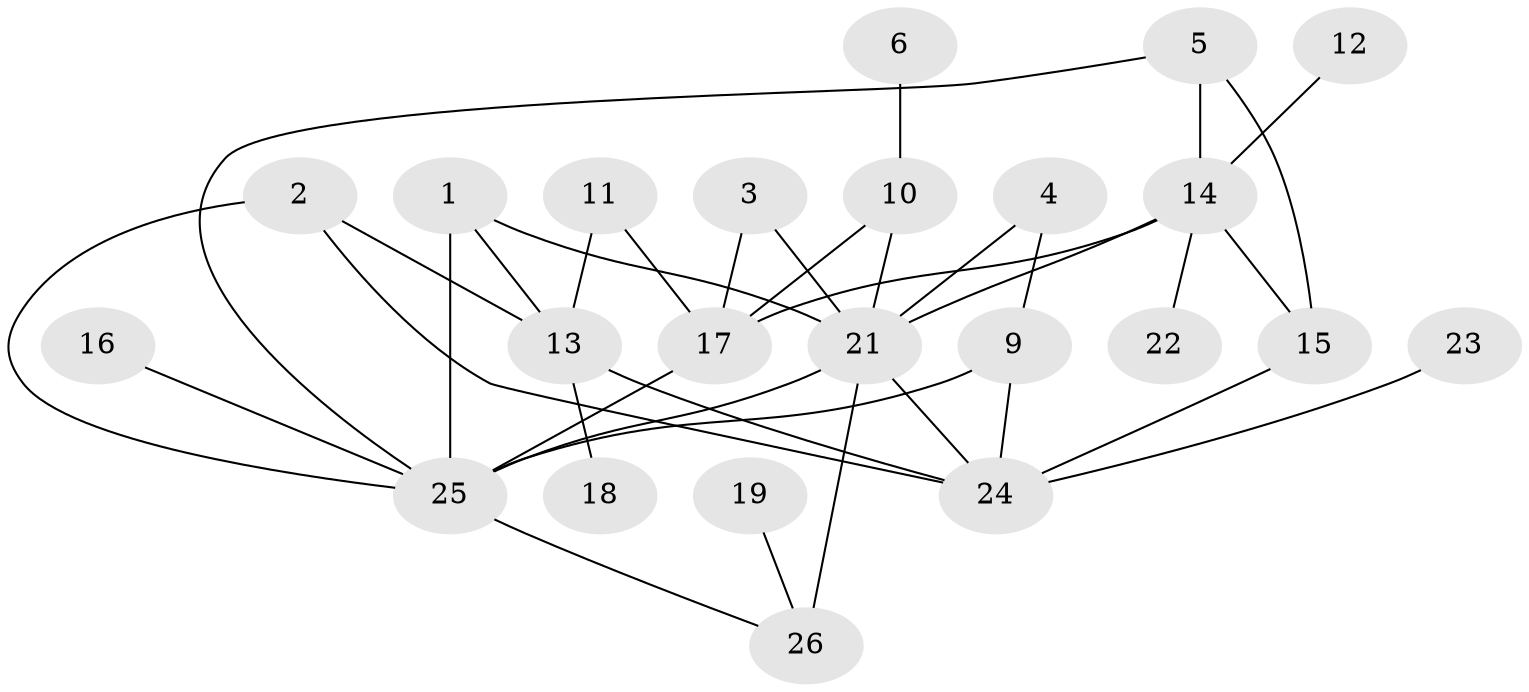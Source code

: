 // original degree distribution, {2: 0.2549019607843137, 5: 0.17647058823529413, 3: 0.13725490196078433, 4: 0.13725490196078433, 1: 0.21568627450980393, 7: 0.0196078431372549, 0: 0.058823529411764705}
// Generated by graph-tools (version 1.1) at 2025/00/03/09/25 03:00:53]
// undirected, 23 vertices, 36 edges
graph export_dot {
graph [start="1"]
  node [color=gray90,style=filled];
  1;
  2;
  3;
  4;
  5;
  6;
  9;
  10;
  11;
  12;
  13;
  14;
  15;
  16;
  17;
  18;
  19;
  21;
  22;
  23;
  24;
  25;
  26;
  1 -- 13 [weight=2.0];
  1 -- 21 [weight=1.0];
  1 -- 25 [weight=2.0];
  2 -- 13 [weight=1.0];
  2 -- 24 [weight=1.0];
  2 -- 25 [weight=1.0];
  3 -- 17 [weight=1.0];
  3 -- 21 [weight=1.0];
  4 -- 9 [weight=1.0];
  4 -- 21 [weight=1.0];
  5 -- 14 [weight=2.0];
  5 -- 15 [weight=1.0];
  5 -- 25 [weight=1.0];
  6 -- 10 [weight=1.0];
  9 -- 24 [weight=1.0];
  9 -- 25 [weight=1.0];
  10 -- 17 [weight=1.0];
  10 -- 21 [weight=1.0];
  11 -- 13 [weight=1.0];
  11 -- 17 [weight=1.0];
  12 -- 14 [weight=1.0];
  13 -- 18 [weight=2.0];
  13 -- 24 [weight=1.0];
  14 -- 15 [weight=1.0];
  14 -- 17 [weight=1.0];
  14 -- 21 [weight=1.0];
  14 -- 22 [weight=1.0];
  15 -- 24 [weight=1.0];
  16 -- 25 [weight=1.0];
  17 -- 25 [weight=2.0];
  19 -- 26 [weight=1.0];
  21 -- 24 [weight=1.0];
  21 -- 25 [weight=2.0];
  21 -- 26 [weight=2.0];
  23 -- 24 [weight=1.0];
  25 -- 26 [weight=1.0];
}
